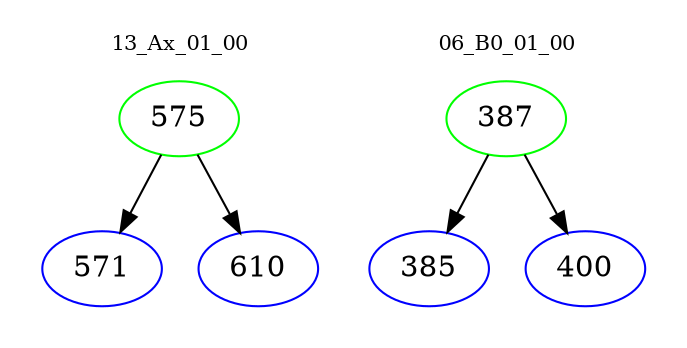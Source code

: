 digraph{
subgraph cluster_0 {
color = white
label = "13_Ax_01_00";
fontsize=10;
T0_575 [label="575", color="green"]
T0_575 -> T0_571 [color="black"]
T0_571 [label="571", color="blue"]
T0_575 -> T0_610 [color="black"]
T0_610 [label="610", color="blue"]
}
subgraph cluster_1 {
color = white
label = "06_B0_01_00";
fontsize=10;
T1_387 [label="387", color="green"]
T1_387 -> T1_385 [color="black"]
T1_385 [label="385", color="blue"]
T1_387 -> T1_400 [color="black"]
T1_400 [label="400", color="blue"]
}
}
